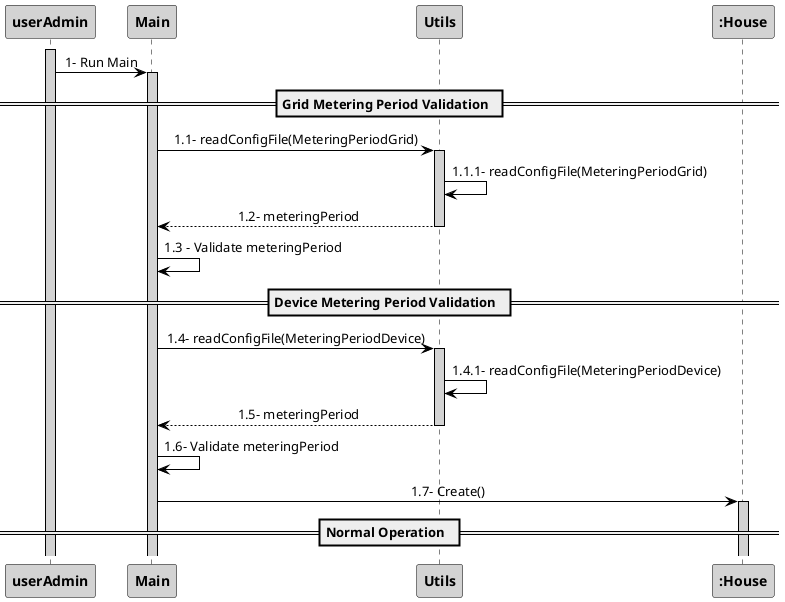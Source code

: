 @startuml
skinparam sequenceMessageAlign center
skinparam sequence {
	ArrowColor Black
	ActorBorderColor DarkBlue
	LifeLineBorderColor black
	LifeLineBackgroundColor LightGrey

	ParticipantBorderColor Black
	ParticipantBackgroundColor LightGrey
	ParticipantFontStyle Bold

	ActorBackgroundColor DimGrey
	ActorFontColor DeepSkyBlue
	ActorFontStyle Bold
	ActorFontSize 17
	ActorFontName Aapex
}
activate userAdmin
userAdmin -> Main : 1- Run Main
activate Main
== Grid Metering Period Validation  ==
Main -> Utils : 1.1- readConfigFile(MeteringPeriodGrid)
activate Utils
Utils -> Utils : 1.1.1- readConfigFile(MeteringPeriodGrid)
Utils --> Main : 1.2- meteringPeriod
deactivate Utils
Main -> Main : 1.3 - Validate meteringPeriod

== Device Metering Period Validation  ==
Main -> Utils : 1.4- readConfigFile(MeteringPeriodDevice)
activate Utils
Utils -> Utils : 1.4.1- readConfigFile(MeteringPeriodDevice)
Utils --> Main : 1.5- meteringPeriod
deactivate Utils
Main -> Main : 1.6- Validate meteringPeriod

Main -> ":House" : 1.7- Create()
activate ":House"
== Normal Operation  ==



@enduml